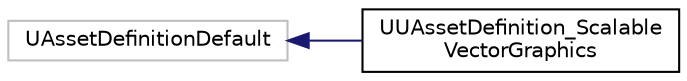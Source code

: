 digraph "Graphical Class Hierarchy"
{
 // LATEX_PDF_SIZE
  edge [fontname="Helvetica",fontsize="10",labelfontname="Helvetica",labelfontsize="10"];
  node [fontname="Helvetica",fontsize="10",shape=record];
  rankdir="LR";
  Node16 [label="UAssetDefinitionDefault",height=0.2,width=0.4,color="grey75", fillcolor="white", style="filled",tooltip=" "];
  Node16 -> Node0 [dir="back",color="midnightblue",fontsize="10",style="solid",fontname="Helvetica"];
  Node0 [label="UUAssetDefinition_Scalable\lVectorGraphics",height=0.2,width=0.4,color="black", fillcolor="white", style="filled",URL="$classUUAssetDefinition__ScalableVectorGraphics.html",tooltip=" "];
}
